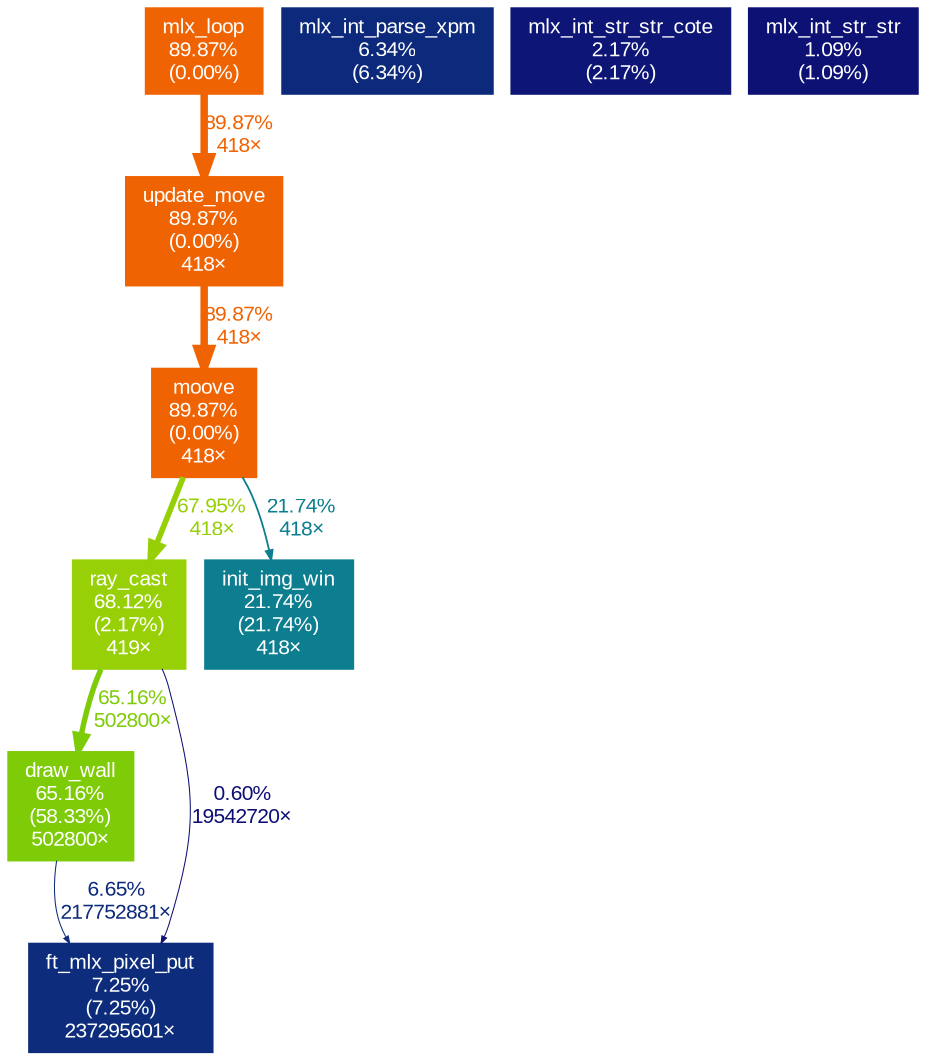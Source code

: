 digraph {
	graph [fontname=Arial, nodesep=0.125, ranksep=0.25];
	node [fontcolor=white, fontname=Arial, height=0, shape=box, style=filled, width=0];
	edge [fontname=Arial];
	1 [color="#f06302", fontcolor="#ffffff", fontsize="10.00", label="moove\n89.87%\n(0.00%)\n418×"];
	1 -> 4 [arrowsize="0.82", color="#97cf07", fontcolor="#97cf07", fontsize="10.00", label="67.95%\n418×", labeldistance="2.72", penwidth="2.72"];
	1 -> 6 [arrowsize="0.47", color="#0c7e8f", fontcolor="#0c7e8f", fontsize="10.00", label="21.74%\n418×", labeldistance="0.87", penwidth="0.87"];
	2 [color="#f06302", fontcolor="#ffffff", fontsize="10.00", label="update_move\n89.87%\n(0.00%)\n418×"];
	2 -> 1 [arrowsize="0.95", color="#f06302", fontcolor="#f06302", fontsize="10.00", label="89.87%\n418×", labeldistance="3.59", penwidth="3.59"];
	3 [color="#f06302", fontcolor="#ffffff", fontsize="10.00", label="mlx_loop\n89.87%\n(0.00%)"];
	3 -> 2 [arrowsize="0.95", color="#f06302", fontcolor="#f06302", fontsize="10.00", label="89.87%\n418×", labeldistance="3.59", penwidth="3.59"];
	4 [color="#98d007", fontcolor="#ffffff", fontsize="10.00", label="ray_cast\n68.12%\n(2.17%)\n419×"];
	4 -> 5 [arrowsize="0.81", color="#7ecb07", fontcolor="#7ecb07", fontsize="10.00", label="65.16%\n502800×", labeldistance="2.61", penwidth="2.61"];
	4 -> 7 [arrowsize="0.35", color="#0d0f74", fontcolor="#0d0f74", fontsize="10.00", label="0.60%\n19542720×", labeldistance="0.50", penwidth="0.50"];
	5 [color="#7ecb07", fontcolor="#ffffff", fontsize="10.00", label="draw_wall\n65.16%\n(58.33%)\n502800×"];
	5 -> 7 [arrowsize="0.35", color="#0d2a7b", fontcolor="#0d2a7b", fontsize="10.00", label="6.65%\n217752881×", labeldistance="0.50", penwidth="0.50"];
	6 [color="#0c7e8f", fontcolor="#ffffff", fontsize="10.00", label="init_img_win\n21.74%\n(21.74%)\n418×"];
	7 [color="#0d2d7c", fontcolor="#ffffff", fontsize="10.00", label="ft_mlx_pixel_put\n7.25%\n(7.25%)\n237295601×"];
	8 [color="#0d297b", fontcolor="#ffffff", fontsize="10.00", label="mlx_int_parse_xpm\n6.34%\n(6.34%)"];
	9 [color="#0d1676", fontcolor="#ffffff", fontsize="10.00", label="mlx_int_str_str_cote\n2.17%\n(2.17%)"];
	10 [color="#0d1174", fontcolor="#ffffff", fontsize="10.00", label="mlx_int_str_str\n1.09%\n(1.09%)"];
}
